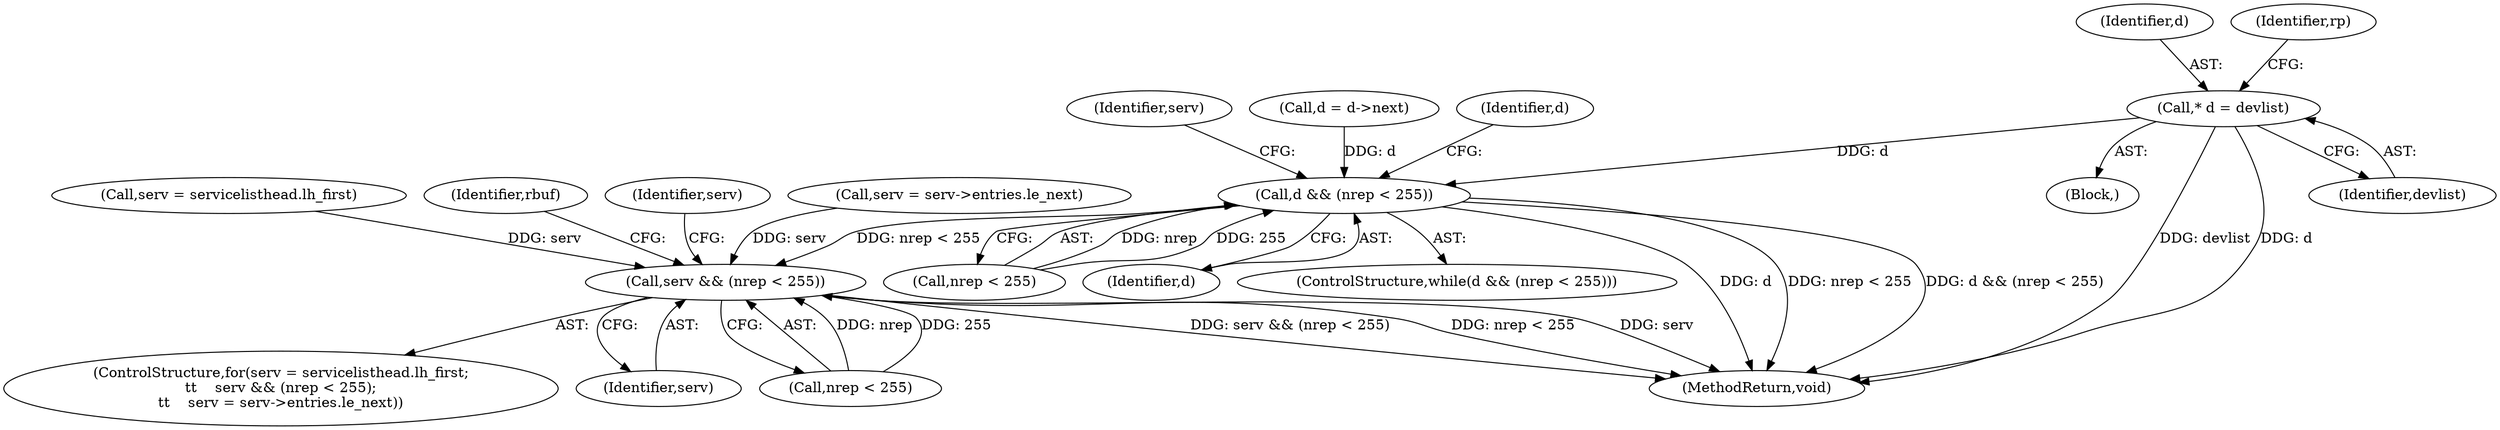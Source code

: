 digraph "0_miniupnp_140ee8d2204b383279f854802b27bdb41c1d5d1a@pointer" {
"1000124" [label="(Call,* d = devlist)"];
"1000252" [label="(Call,d && (nrep < 255))"];
"1000469" [label="(Call,serv && (nrep < 255))"];
"1000116" [label="(Block,)"];
"1000465" [label="(Identifier,serv)"];
"1000124" [label="(Call,* d = devlist)"];
"1000464" [label="(Call,serv = servicelisthead.lh_first)"];
"1000254" [label="(Call,nrep < 255)"];
"1000469" [label="(Call,serv && (nrep < 255))"];
"1000600" [label="(Identifier,rbuf)"];
"1000252" [label="(Call,d && (nrep < 255))"];
"1000463" [label="(ControlStructure,for(serv = servicelisthead.lh_first;\n\t\t    serv && (nrep < 255);\n\t\t    serv = serv->entries.le_next))"];
"1000458" [label="(Call,d = d->next)"];
"1000125" [label="(Identifier,d)"];
"1000253" [label="(Identifier,d)"];
"1000261" [label="(Identifier,d)"];
"1000251" [label="(ControlStructure,while(d && (nrep < 255)))"];
"1001055" [label="(MethodReturn,void)"];
"1000126" [label="(Identifier,devlist)"];
"1000130" [label="(Identifier,rp)"];
"1000487" [label="(Identifier,serv)"];
"1000470" [label="(Identifier,serv)"];
"1000474" [label="(Call,serv = serv->entries.le_next)"];
"1000471" [label="(Call,nrep < 255)"];
"1000124" -> "1000116"  [label="AST: "];
"1000124" -> "1000126"  [label="CFG: "];
"1000125" -> "1000124"  [label="AST: "];
"1000126" -> "1000124"  [label="AST: "];
"1000130" -> "1000124"  [label="CFG: "];
"1000124" -> "1001055"  [label="DDG: devlist"];
"1000124" -> "1001055"  [label="DDG: d"];
"1000124" -> "1000252"  [label="DDG: d"];
"1000252" -> "1000251"  [label="AST: "];
"1000252" -> "1000253"  [label="CFG: "];
"1000252" -> "1000254"  [label="CFG: "];
"1000253" -> "1000252"  [label="AST: "];
"1000254" -> "1000252"  [label="AST: "];
"1000261" -> "1000252"  [label="CFG: "];
"1000465" -> "1000252"  [label="CFG: "];
"1000252" -> "1001055"  [label="DDG: d"];
"1000252" -> "1001055"  [label="DDG: nrep < 255"];
"1000252" -> "1001055"  [label="DDG: d && (nrep < 255)"];
"1000458" -> "1000252"  [label="DDG: d"];
"1000254" -> "1000252"  [label="DDG: nrep"];
"1000254" -> "1000252"  [label="DDG: 255"];
"1000252" -> "1000469"  [label="DDG: nrep < 255"];
"1000469" -> "1000463"  [label="AST: "];
"1000469" -> "1000470"  [label="CFG: "];
"1000469" -> "1000471"  [label="CFG: "];
"1000470" -> "1000469"  [label="AST: "];
"1000471" -> "1000469"  [label="AST: "];
"1000487" -> "1000469"  [label="CFG: "];
"1000600" -> "1000469"  [label="CFG: "];
"1000469" -> "1001055"  [label="DDG: serv && (nrep < 255)"];
"1000469" -> "1001055"  [label="DDG: nrep < 255"];
"1000469" -> "1001055"  [label="DDG: serv"];
"1000464" -> "1000469"  [label="DDG: serv"];
"1000474" -> "1000469"  [label="DDG: serv"];
"1000471" -> "1000469"  [label="DDG: nrep"];
"1000471" -> "1000469"  [label="DDG: 255"];
}
